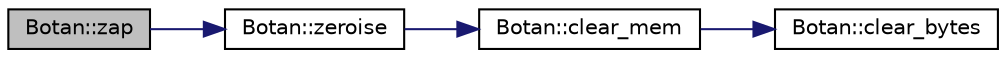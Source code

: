digraph "Botan::zap"
{
  edge [fontname="Helvetica",fontsize="10",labelfontname="Helvetica",labelfontsize="10"];
  node [fontname="Helvetica",fontsize="10",shape=record];
  rankdir="LR";
  Node384 [label="Botan::zap",height=0.2,width=0.4,color="black", fillcolor="grey75", style="filled", fontcolor="black"];
  Node384 -> Node385 [color="midnightblue",fontsize="10",style="solid",fontname="Helvetica"];
  Node385 [label="Botan::zeroise",height=0.2,width=0.4,color="black", fillcolor="white", style="filled",URL="$namespace_botan.html#a09ce987463cc4e1b7682f31bb486fdb1"];
  Node385 -> Node386 [color="midnightblue",fontsize="10",style="solid",fontname="Helvetica"];
  Node386 [label="Botan::clear_mem",height=0.2,width=0.4,color="black", fillcolor="white", style="filled",URL="$namespace_botan.html#aeb6cf2051aa89f9d76cf4d55c126b314"];
  Node386 -> Node387 [color="midnightblue",fontsize="10",style="solid",fontname="Helvetica"];
  Node387 [label="Botan::clear_bytes",height=0.2,width=0.4,color="black", fillcolor="white", style="filled",URL="$namespace_botan.html#a7ce0c066e1e47c17c9ed2d4c5ae35b34"];
}
